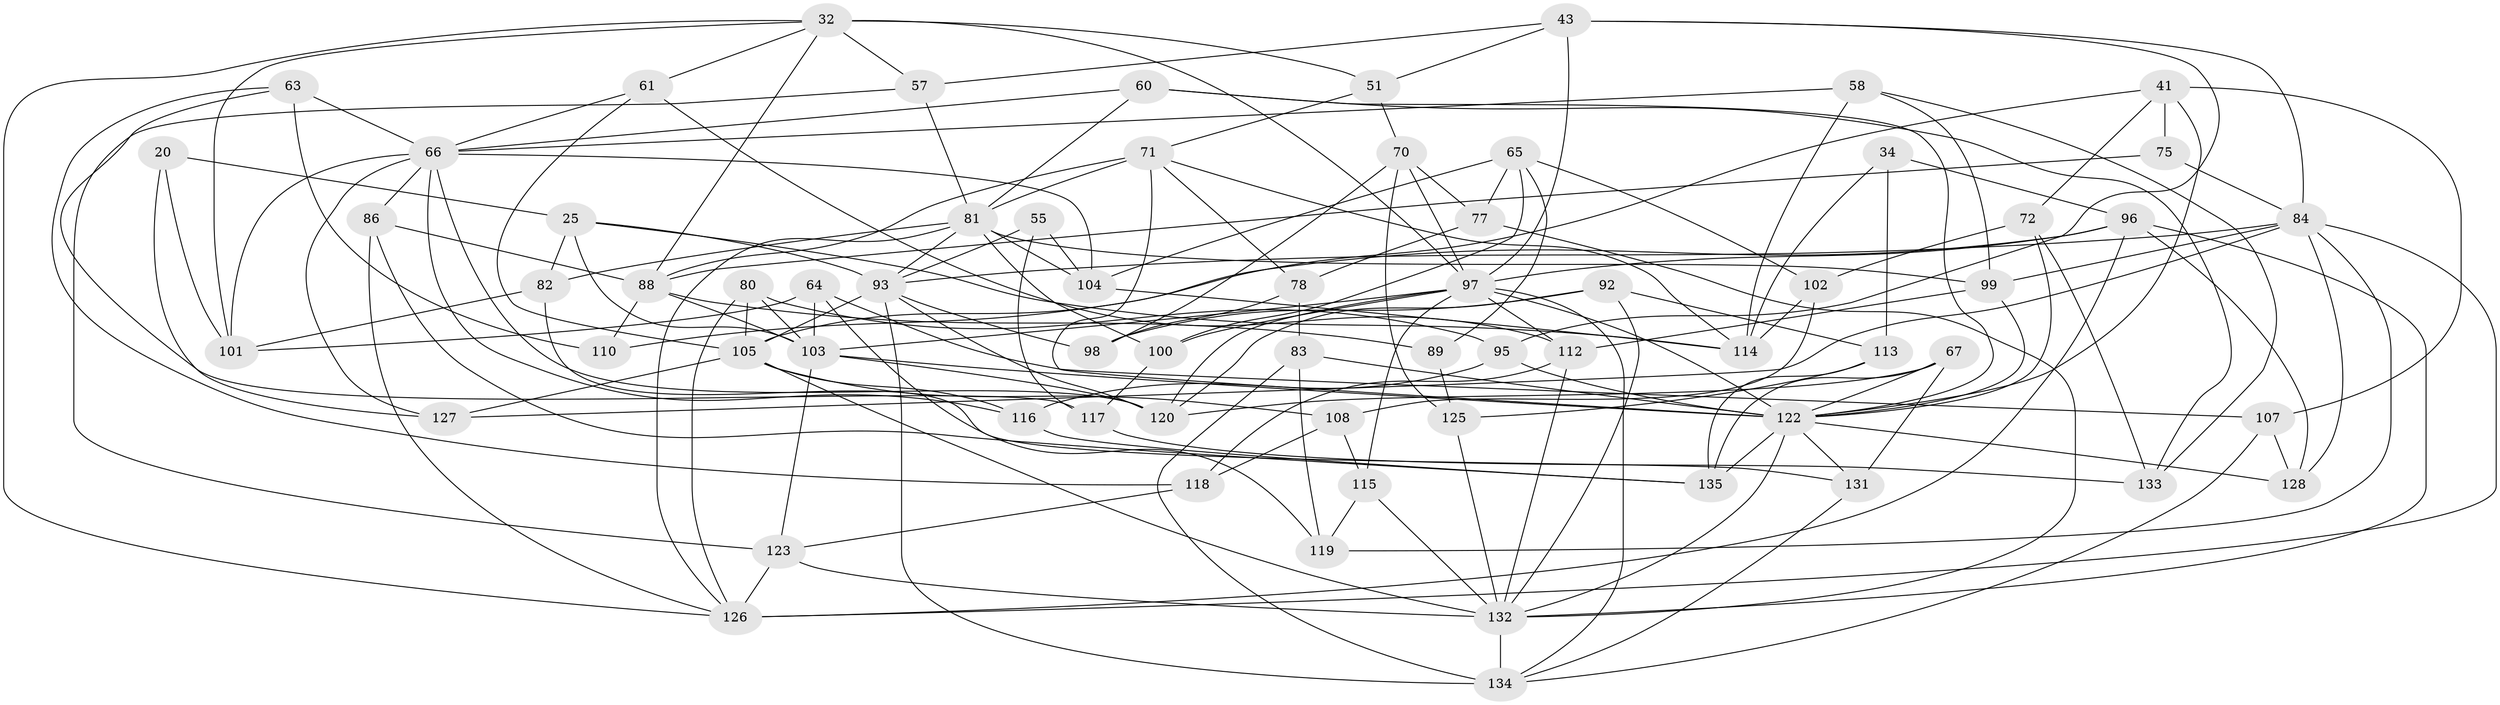 // original degree distribution, {4: 1.0}
// Generated by graph-tools (version 1.1) at 2025/58/03/09/25 04:58:16]
// undirected, 67 vertices, 171 edges
graph export_dot {
graph [start="1"]
  node [color=gray90,style=filled];
  20;
  25 [super="+9"];
  32 [super="+6+22"];
  34;
  41 [super="+24"];
  43 [super="+42"];
  51;
  55;
  57;
  58;
  60;
  61;
  63;
  64;
  65 [super="+30"];
  66 [super="+17+45"];
  67;
  70 [super="+44"];
  71 [super="+59"];
  72;
  75;
  77;
  78;
  80;
  81 [super="+35+56+47"];
  82;
  83;
  84 [super="+53"];
  86;
  88 [super="+5+68+29"];
  89;
  92;
  93 [super="+85+90"];
  95;
  96 [super="+23+73"];
  97 [super="+40+91"];
  98;
  99 [super="+26"];
  100;
  101 [super="+87"];
  102;
  103 [super="+76+79"];
  104 [super="+18"];
  105 [super="+13+27+62"];
  107;
  108;
  110;
  112 [super="+4"];
  113 [super="+31"];
  114 [super="+50"];
  115;
  116;
  117;
  118;
  119;
  120 [super="+1+94"];
  122 [super="+74+106+109"];
  123 [super="+16+37"];
  125;
  126 [super="+124"];
  127;
  128;
  131;
  132 [super="+38+69+130"];
  133;
  134 [super="+129+52+111"];
  135 [super="+7"];
  20 -- 101;
  20 -- 127;
  20 -- 25 [weight=2];
  25 -- 82;
  25 -- 114;
  25 -- 103;
  25 -- 93;
  32 -- 51;
  32 -- 61;
  32 -- 57;
  32 -- 88;
  32 -- 101 [weight=2];
  32 -- 97;
  32 -- 126;
  34 -- 96;
  34 -- 113 [weight=2];
  34 -- 114;
  41 -- 75 [weight=2];
  41 -- 107;
  41 -- 72;
  41 -- 105;
  41 -- 122;
  43 -- 51;
  43 -- 95;
  43 -- 97 [weight=2];
  43 -- 84;
  43 -- 57;
  51 -- 71;
  51 -- 70;
  55 -- 117;
  55 -- 104 [weight=2];
  55 -- 93;
  57 -- 81;
  57 -- 123;
  58 -- 133;
  58 -- 114;
  58 -- 99;
  58 -- 66;
  60 -- 133;
  60 -- 122;
  60 -- 66;
  60 -- 81;
  61 -- 112;
  61 -- 66;
  61 -- 105;
  63 -- 117;
  63 -- 66;
  63 -- 118;
  63 -- 110;
  64 -- 119;
  64 -- 107;
  64 -- 101;
  64 -- 103;
  65 -- 77;
  65 -- 102;
  65 -- 89 [weight=2];
  65 -- 104;
  65 -- 100;
  66 -- 86;
  66 -- 101;
  66 -- 116;
  66 -- 104;
  66 -- 120;
  66 -- 127;
  67 -- 122;
  67 -- 131;
  67 -- 135;
  67 -- 120;
  70 -- 77;
  70 -- 98;
  70 -- 97 [weight=2];
  70 -- 125;
  71 -- 88 [weight=2];
  71 -- 122 [weight=4];
  71 -- 78;
  71 -- 81;
  71 -- 114;
  72 -- 102;
  72 -- 133;
  72 -- 122;
  75 -- 88;
  75 -- 84;
  77 -- 78;
  77 -- 132;
  78 -- 83;
  78 -- 98;
  80 -- 103;
  80 -- 105;
  80 -- 95;
  80 -- 126;
  81 -- 104;
  81 -- 82;
  81 -- 99;
  81 -- 100;
  81 -- 93 [weight=2];
  81 -- 126;
  82 -- 131;
  82 -- 101;
  83 -- 119;
  83 -- 122;
  83 -- 134;
  84 -- 128;
  84 -- 99;
  84 -- 119;
  84 -- 127;
  84 -- 126;
  84 -- 93;
  86 -- 135;
  86 -- 126;
  86 -- 88;
  88 -- 103 [weight=3];
  88 -- 110;
  88 -- 89;
  89 -- 125;
  92 -- 98;
  92 -- 113;
  92 -- 120;
  92 -- 132;
  93 -- 120;
  93 -- 105 [weight=2];
  93 -- 98;
  93 -- 134;
  95 -- 116;
  95 -- 122;
  96 -- 110 [weight=2];
  96 -- 126;
  96 -- 97 [weight=2];
  96 -- 128;
  96 -- 132;
  97 -- 120 [weight=3];
  97 -- 100;
  97 -- 134 [weight=2];
  97 -- 103;
  97 -- 112;
  97 -- 115;
  97 -- 122 [weight=2];
  99 -- 112 [weight=2];
  99 -- 122;
  100 -- 117;
  102 -- 114;
  102 -- 108;
  103 -- 120;
  103 -- 122;
  103 -- 123;
  104 -- 114;
  105 -- 108;
  105 -- 116;
  105 -- 127;
  105 -- 132 [weight=2];
  107 -- 128;
  107 -- 134;
  108 -- 115;
  108 -- 118;
  112 -- 118;
  112 -- 132;
  113 -- 125;
  113 -- 135 [weight=2];
  115 -- 132;
  115 -- 119;
  116 -- 135;
  117 -- 133;
  118 -- 123;
  122 -- 132;
  122 -- 128;
  122 -- 131;
  122 -- 135;
  123 -- 126 [weight=2];
  123 -- 132 [weight=3];
  125 -- 132;
  131 -- 134;
  132 -- 134 [weight=4];
}
